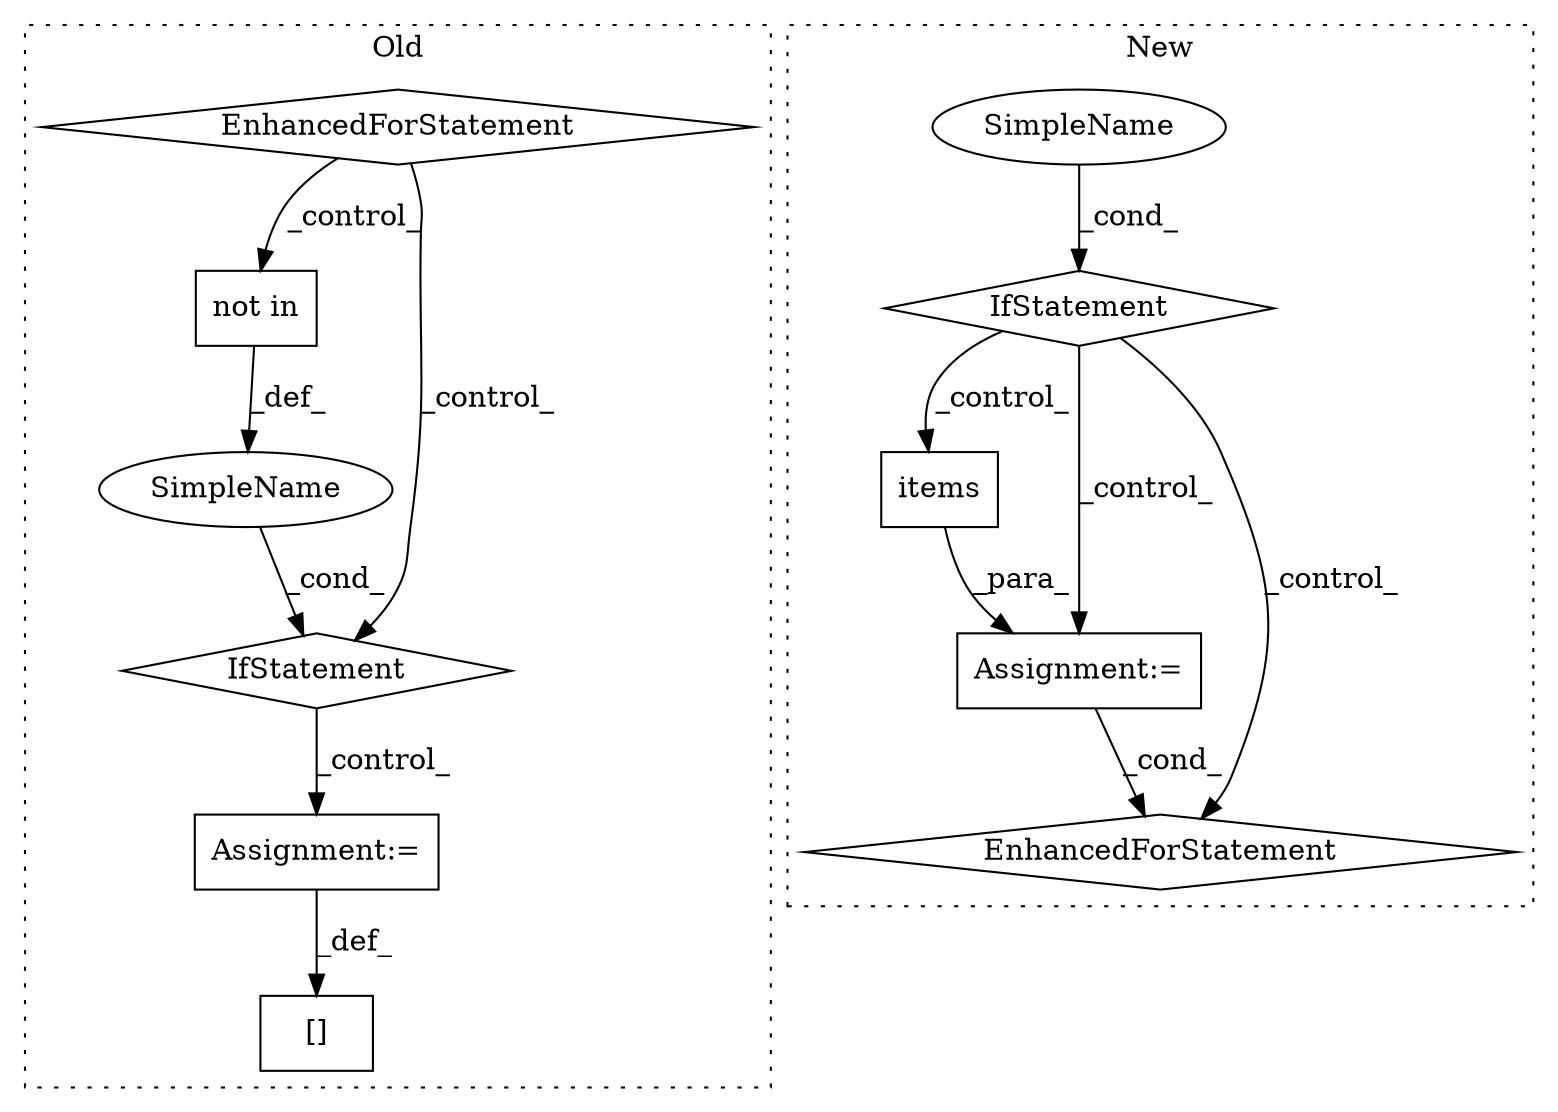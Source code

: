 digraph G {
subgraph cluster0 {
1 [label="not in" a="108" s="3636" l="20" shape="box"];
4 [label="IfStatement" a="25" s="3626,3656" l="10,2" shape="diamond"];
8 [label="Assignment:=" a="7" s="3691" l="1" shape="box"];
9 [label="EnhancedForStatement" a="70" s="3544,3616" l="53,2" shape="diamond"];
10 [label="[]" a="2" s="3668,3690" l="19,1" shape="box"];
11 [label="SimpleName" a="42" s="" l="" shape="ellipse"];
label = "Old";
style="dotted";
}
subgraph cluster1 {
2 [label="items" a="32" s="6197" l="7" shape="box"];
3 [label="Assignment:=" a="7" s="6085,6204" l="85,2" shape="box"];
5 [label="EnhancedForStatement" a="70" s="6085,6204" l="85,2" shape="diamond"];
6 [label="SimpleName" a="42" s="" l="" shape="ellipse"];
7 [label="IfStatement" a="25" s="6002,6027" l="4,2" shape="diamond"];
label = "New";
style="dotted";
}
1 -> 11 [label="_def_"];
2 -> 3 [label="_para_"];
3 -> 5 [label="_cond_"];
4 -> 8 [label="_control_"];
6 -> 7 [label="_cond_"];
7 -> 5 [label="_control_"];
7 -> 3 [label="_control_"];
7 -> 2 [label="_control_"];
8 -> 10 [label="_def_"];
9 -> 1 [label="_control_"];
9 -> 4 [label="_control_"];
11 -> 4 [label="_cond_"];
}